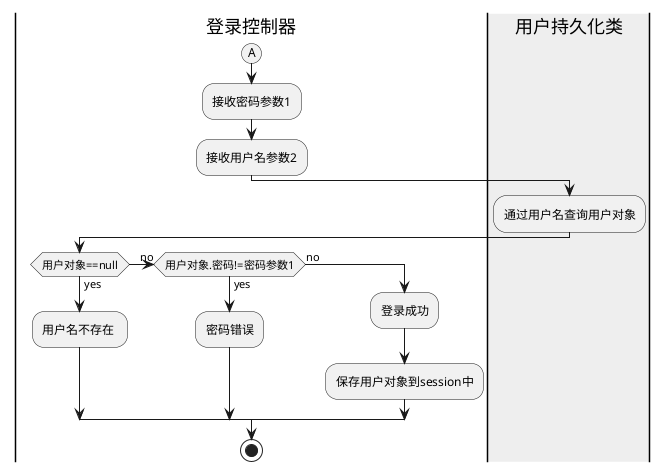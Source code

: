 @startuml

|登录控制器|
(A)
:接收密码参数1;
:接收用户名参数2;
|#eee|用户持久化类|
:通过用户名查询用户对象;
|登录控制器|
if (用户对象==null) then (yes)
:用户名不存在 ;
(no) elseif (用户对象.密码!=密码参数1) then (yes)
:密码错误;
else (no)
:登录成功;
:保存用户对象到session中;
endif
stop
@enduml